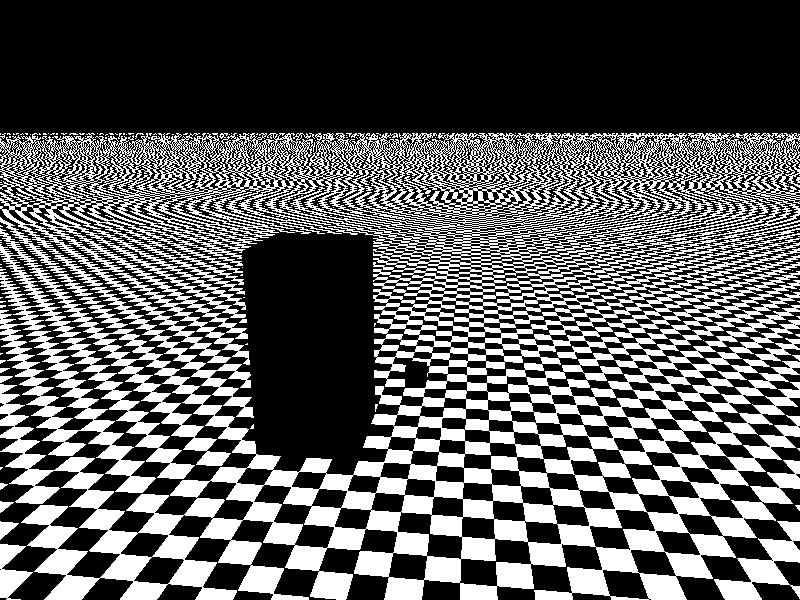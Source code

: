 #include "colors.inc"

// A. First Essential Feature: The CAMERA to take the picture
camera {
  location <3, 12, -27>  // Camera location: x,y,x coordinates in three-space
  look_at <0, 5, -2>     // Direction of view in three-space

}

// B. Second Essential Feature: The LIGHT SOURCE
light_source {
  <-50,50,-30>  // Location is behind the viewer, high, and to the left
  color rgb <1.5, 1.5, 1.5>  // This is a BRIGHT white light 
}

// C. Third Essential Feature - The OBJECTS in three-space

// Object #1 - A checkerboard floor or plane
plane {
  y, 0  // along the x-z plane (y is the normal vector)
  pigment { checker color Black  color White } // checkered pattern
  finish {
      ambient 0.2  // How much light is scattered from nearby objects
      diffuse 0.8  // How much light comes from the direct source
      }
  scale 1  // Enlarge the basic checker pattern by a factor of two
}

/*
// Object #2 - A shiny red sphere
sphere {
  <1.0, 6.0, 3.7>, 5  // The <origin> of the sphere and it's radius
  pigment { 
      color rgbf <1, 0, 0, 0> // Red, Green, Blue and Filter (transparency)
      }
  finish {
      phong 0.8  // The shiny highlight
      reflection 0.8  // How much light bounces off the object
      }
} */

// Objetct #3 - A moderatley shiny yellow box
box {
  <-1, 0, -3> <-5, 8, -7>  // Two corners of the box
  texture{
  pigment { 
  //    marble
      color_map {
          [0.0 color rgbf <1, 1, 0.2, 0.0>]
          [1.0 color rgbf <1, 1, 0.8, 0.0>]
         }
      turbulence 1.5 lambda 1.5 omega 0.75 octaves 8
      }
  normal {bumps 0.2 scale 0.2}
  finish {
      phong 0.8
      reflection 0.2
      ambient 0.15
      diffuse 0.75
      }
  }
}

// Objetct #3 - A moderatley shiny yellow box
box {
  <0, 0, 0> <1, 1, 1>  // Two corners of the box
  texture{
  pigment { 
  //    marble
      color_map {
          [0.0 color rgbf <1, 1, 0.2, 0.0>]
          [1.0 color rgbf <1, 1, 0.8, 0.0>]
         }
      }
  
  finish {
      phong 0.8
      reflection 0.2
      ambient 0.15
      diffuse 0.75
      }
  }
}

